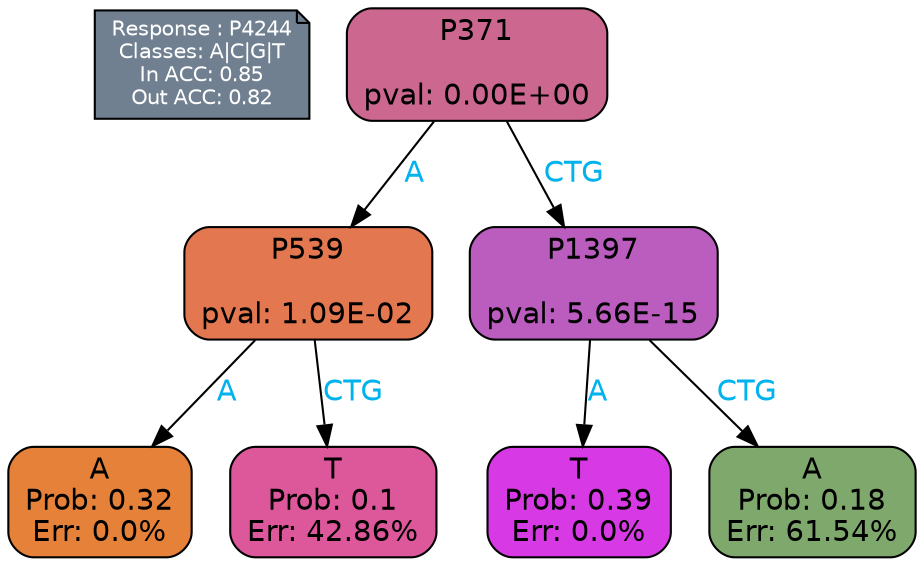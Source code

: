 digraph Tree {
node [shape=box, style="filled, rounded", color="black", fontname=helvetica] ;
graph [ranksep=equally, splines=polylines, bgcolor=transparent, dpi=600] ;
edge [fontname=helvetica] ;
LEGEND [label="Response : P4244
Classes: A|C|G|T
In ACC: 0.85
Out ACC: 0.82
",shape=note,align=left,style=filled,fillcolor="slategray",fontcolor="white",fontsize=10];1 [label="P371

pval: 0.00E+00", fillcolor="#cc6790"] ;
2 [label="P539

pval: 1.09E-02", fillcolor="#e3774f"] ;
3 [label="A
Prob: 0.32
Err: 0.0%", fillcolor="#e58139"] ;
4 [label="T
Prob: 0.1
Err: 42.86%", fillcolor="#dd579b"] ;
5 [label="P1397

pval: 5.66E-15", fillcolor="#bb5cbf"] ;
6 [label="T
Prob: 0.39
Err: 0.0%", fillcolor="#d739e5"] ;
7 [label="A
Prob: 0.18
Err: 61.54%", fillcolor="#7fa86d"] ;
1 -> 2 [label="A",fontcolor=deepskyblue2] ;
1 -> 5 [label="CTG",fontcolor=deepskyblue2] ;
2 -> 3 [label="A",fontcolor=deepskyblue2] ;
2 -> 4 [label="CTG",fontcolor=deepskyblue2] ;
5 -> 6 [label="A",fontcolor=deepskyblue2] ;
5 -> 7 [label="CTG",fontcolor=deepskyblue2] ;
{rank = same; 3;4;6;7;}{rank = same; LEGEND;1;}}